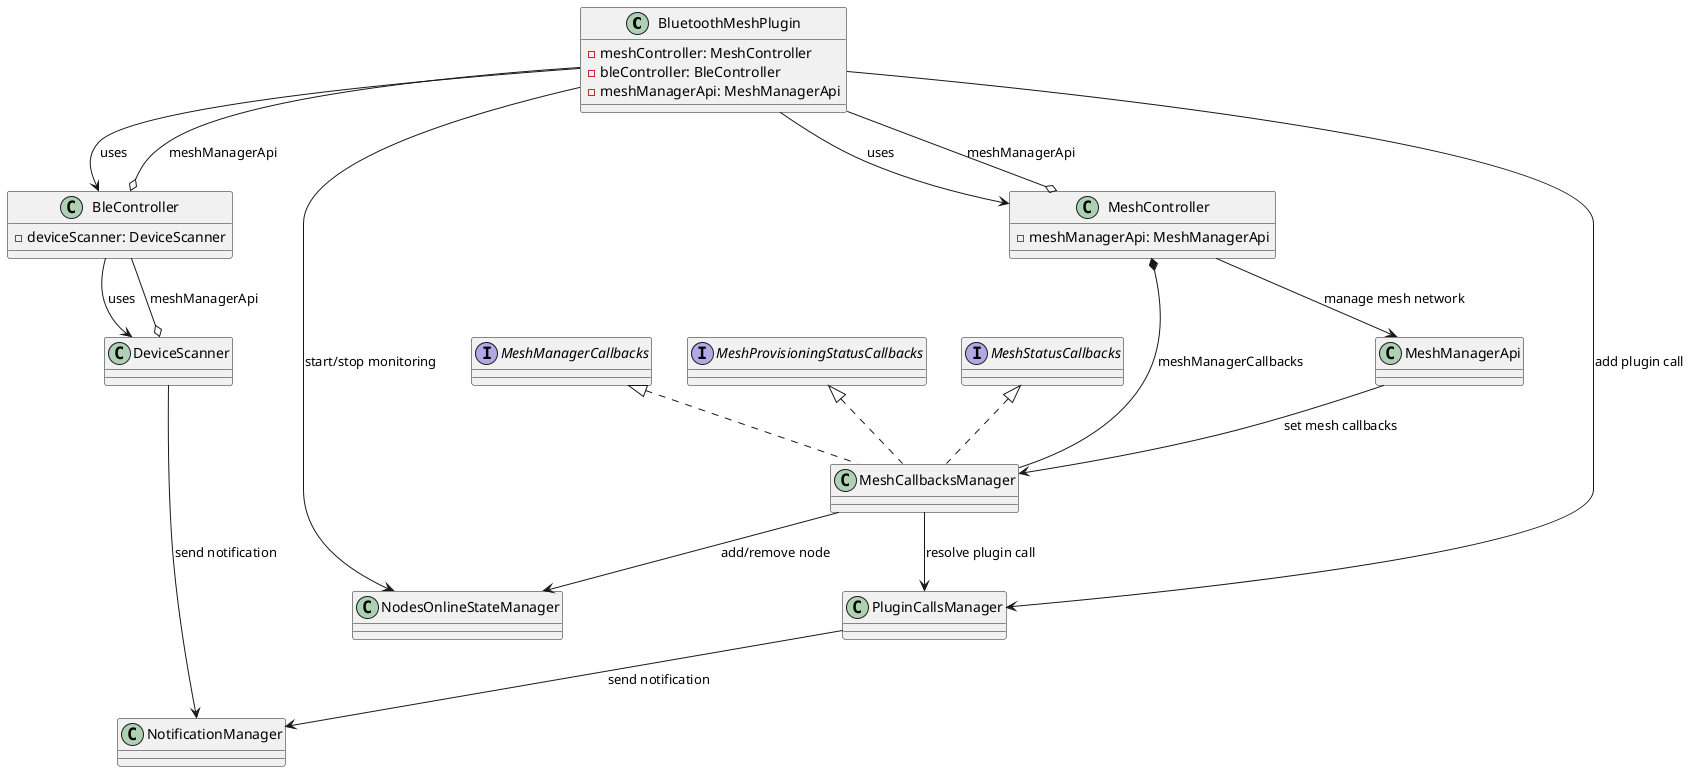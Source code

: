 @startuml Android Plugin Class Diagram
class BluetoothMeshPlugin {
    - meshController: MeshController
    - bleController: BleController
    - meshManagerApi: MeshManagerApi
}
class MeshController {
    - meshManagerApi: MeshManagerApi
}
class BleController {
    - deviceScanner: DeviceScanner
}
class MeshManagerApi
class DeviceScanner
class MeshCallbacksManager implements MeshManagerCallbacks, MeshProvisioningStatusCallbacks, MeshStatusCallbacks
class PluginCallsManager
class NotificationManager
class NodesOnlineStateManager

interface MeshManagerCallbacks
interface MeshProvisioningStatusCallbacks
interface MeshStatusCallbacks

BluetoothMeshPlugin --> MeshController: uses
BluetoothMeshPlugin --> BleController: uses
MeshController --> MeshManagerApi: manage mesh network
DeviceScanner o-- BleController: meshManagerApi
BleController --> DeviceScanner: uses
BleController o-- BluetoothMeshPlugin: meshManagerApi
MeshController o-- BluetoothMeshPlugin: meshManagerApi
MeshController *-- MeshCallbacksManager: meshManagerCallbacks
MeshManagerApi --> MeshCallbacksManager: set mesh callbacks
MeshCallbacksManager --> PluginCallsManager: resolve plugin call
BluetoothMeshPlugin --> PluginCallsManager: add plugin call
PluginCallsManager --> NotificationManager: send notification
DeviceScanner --> NotificationManager: send notification
MeshCallbacksManager --> NodesOnlineStateManager: add/remove node
BluetoothMeshPlugin --> NodesOnlineStateManager: start/stop monitoring
@enduml
